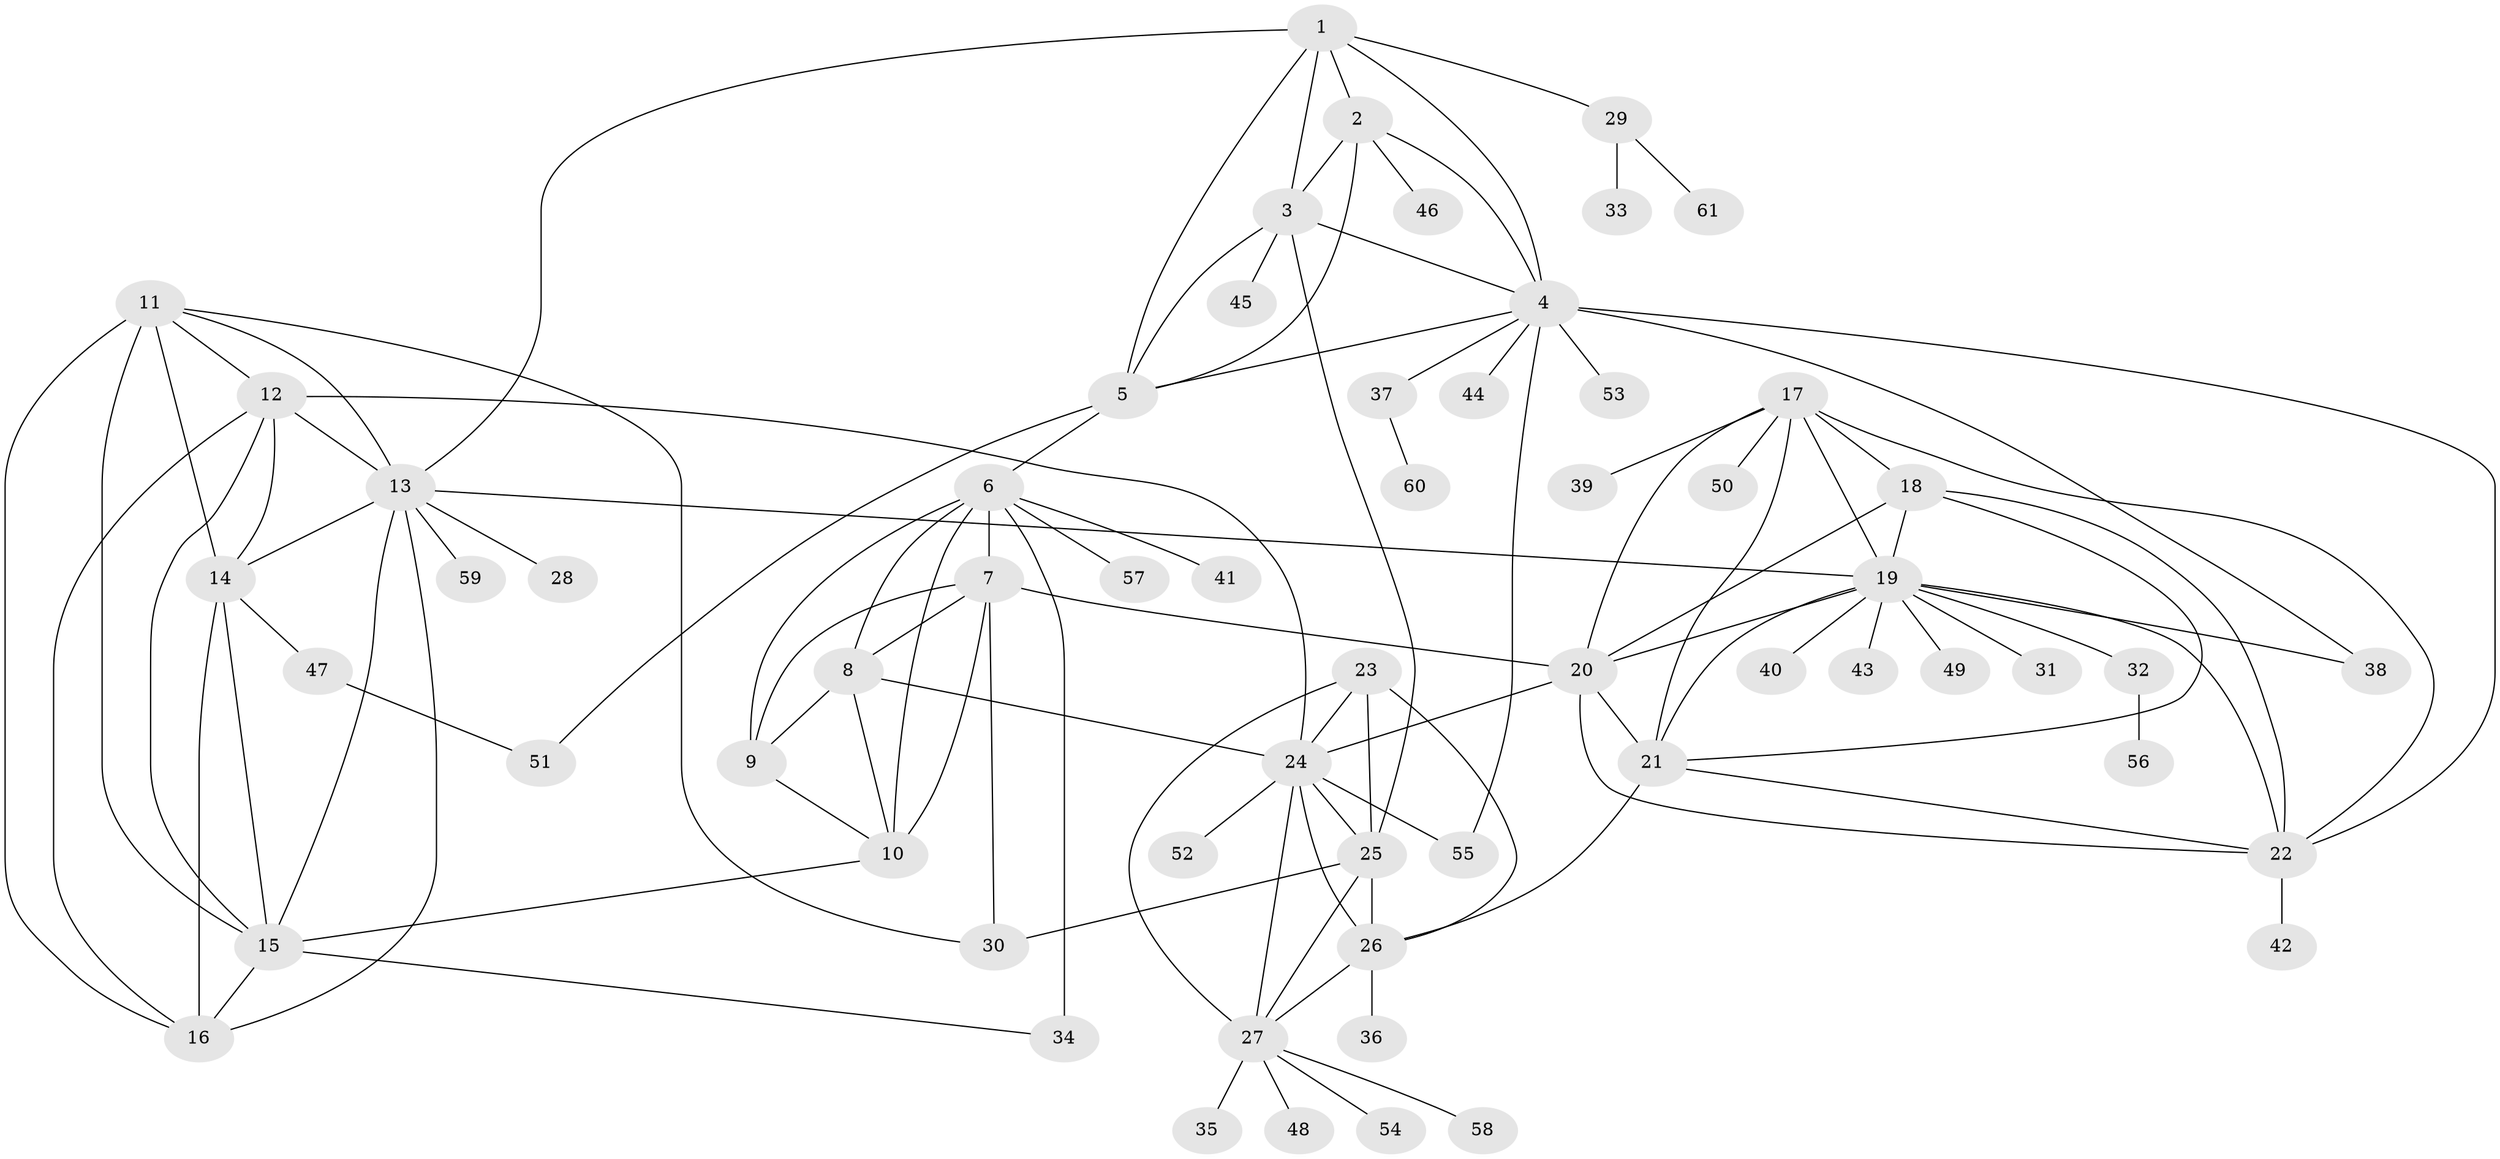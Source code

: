 // original degree distribution, {7: 0.040983606557377046, 8: 0.07377049180327869, 5: 0.01639344262295082, 12: 0.02459016393442623, 9: 0.01639344262295082, 6: 0.040983606557377046, 10: 0.00819672131147541, 11: 0.00819672131147541, 13: 0.00819672131147541, 15: 0.00819672131147541, 1: 0.5737704918032787, 2: 0.13934426229508196, 4: 0.00819672131147541, 3: 0.03278688524590164}
// Generated by graph-tools (version 1.1) at 2025/37/03/09/25 02:37:36]
// undirected, 61 vertices, 111 edges
graph export_dot {
graph [start="1"]
  node [color=gray90,style=filled];
  1;
  2;
  3;
  4;
  5;
  6;
  7;
  8;
  9;
  10;
  11;
  12;
  13;
  14;
  15;
  16;
  17;
  18;
  19;
  20;
  21;
  22;
  23;
  24;
  25;
  26;
  27;
  28;
  29;
  30;
  31;
  32;
  33;
  34;
  35;
  36;
  37;
  38;
  39;
  40;
  41;
  42;
  43;
  44;
  45;
  46;
  47;
  48;
  49;
  50;
  51;
  52;
  53;
  54;
  55;
  56;
  57;
  58;
  59;
  60;
  61;
  1 -- 2 [weight=2.0];
  1 -- 3 [weight=2.0];
  1 -- 4 [weight=2.0];
  1 -- 5 [weight=2.0];
  1 -- 13 [weight=1.0];
  1 -- 29 [weight=1.0];
  2 -- 3 [weight=1.0];
  2 -- 4 [weight=1.0];
  2 -- 5 [weight=1.0];
  2 -- 46 [weight=2.0];
  3 -- 4 [weight=1.0];
  3 -- 5 [weight=1.0];
  3 -- 25 [weight=1.0];
  3 -- 45 [weight=1.0];
  4 -- 5 [weight=1.0];
  4 -- 22 [weight=1.0];
  4 -- 37 [weight=1.0];
  4 -- 38 [weight=1.0];
  4 -- 44 [weight=1.0];
  4 -- 53 [weight=1.0];
  4 -- 55 [weight=1.0];
  5 -- 6 [weight=1.0];
  5 -- 51 [weight=1.0];
  6 -- 7 [weight=2.0];
  6 -- 8 [weight=2.0];
  6 -- 9 [weight=4.0];
  6 -- 10 [weight=2.0];
  6 -- 34 [weight=4.0];
  6 -- 41 [weight=1.0];
  6 -- 57 [weight=1.0];
  7 -- 8 [weight=1.0];
  7 -- 9 [weight=1.0];
  7 -- 10 [weight=1.0];
  7 -- 20 [weight=1.0];
  7 -- 30 [weight=2.0];
  8 -- 9 [weight=1.0];
  8 -- 10 [weight=1.0];
  8 -- 24 [weight=1.0];
  9 -- 10 [weight=1.0];
  10 -- 15 [weight=1.0];
  11 -- 12 [weight=1.0];
  11 -- 13 [weight=1.0];
  11 -- 14 [weight=5.0];
  11 -- 15 [weight=1.0];
  11 -- 16 [weight=1.0];
  11 -- 30 [weight=1.0];
  12 -- 13 [weight=1.0];
  12 -- 14 [weight=1.0];
  12 -- 15 [weight=1.0];
  12 -- 16 [weight=1.0];
  12 -- 24 [weight=1.0];
  13 -- 14 [weight=1.0];
  13 -- 15 [weight=1.0];
  13 -- 16 [weight=1.0];
  13 -- 19 [weight=1.0];
  13 -- 28 [weight=1.0];
  13 -- 59 [weight=1.0];
  14 -- 15 [weight=1.0];
  14 -- 16 [weight=1.0];
  14 -- 47 [weight=1.0];
  15 -- 16 [weight=1.0];
  15 -- 34 [weight=1.0];
  17 -- 18 [weight=1.0];
  17 -- 19 [weight=1.0];
  17 -- 20 [weight=1.0];
  17 -- 21 [weight=1.0];
  17 -- 22 [weight=1.0];
  17 -- 39 [weight=1.0];
  17 -- 50 [weight=1.0];
  18 -- 19 [weight=1.0];
  18 -- 20 [weight=1.0];
  18 -- 21 [weight=1.0];
  18 -- 22 [weight=1.0];
  19 -- 20 [weight=1.0];
  19 -- 21 [weight=1.0];
  19 -- 22 [weight=1.0];
  19 -- 31 [weight=1.0];
  19 -- 32 [weight=1.0];
  19 -- 38 [weight=1.0];
  19 -- 40 [weight=1.0];
  19 -- 43 [weight=1.0];
  19 -- 49 [weight=1.0];
  20 -- 21 [weight=2.0];
  20 -- 22 [weight=1.0];
  20 -- 24 [weight=1.0];
  21 -- 22 [weight=1.0];
  21 -- 26 [weight=1.0];
  22 -- 42 [weight=1.0];
  23 -- 24 [weight=2.0];
  23 -- 25 [weight=1.0];
  23 -- 26 [weight=1.0];
  23 -- 27 [weight=1.0];
  24 -- 25 [weight=2.0];
  24 -- 26 [weight=2.0];
  24 -- 27 [weight=2.0];
  24 -- 52 [weight=1.0];
  24 -- 55 [weight=1.0];
  25 -- 26 [weight=1.0];
  25 -- 27 [weight=1.0];
  25 -- 30 [weight=8.0];
  26 -- 27 [weight=1.0];
  26 -- 36 [weight=2.0];
  27 -- 35 [weight=3.0];
  27 -- 48 [weight=1.0];
  27 -- 54 [weight=1.0];
  27 -- 58 [weight=1.0];
  29 -- 33 [weight=1.0];
  29 -- 61 [weight=1.0];
  32 -- 56 [weight=1.0];
  37 -- 60 [weight=1.0];
  47 -- 51 [weight=1.0];
}
